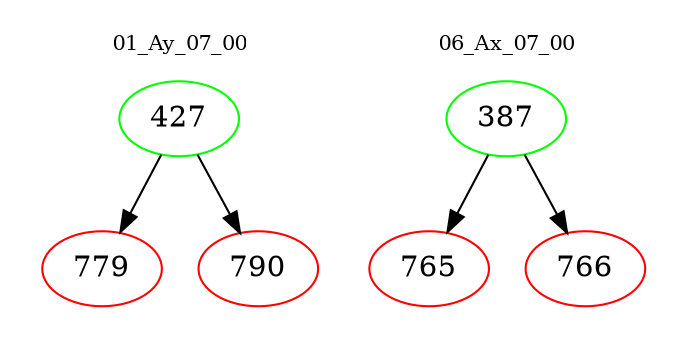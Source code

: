 digraph{
subgraph cluster_0 {
color = white
label = "01_Ay_07_00";
fontsize=10;
T0_427 [label="427", color="green"]
T0_427 -> T0_779 [color="black"]
T0_779 [label="779", color="red"]
T0_427 -> T0_790 [color="black"]
T0_790 [label="790", color="red"]
}
subgraph cluster_1 {
color = white
label = "06_Ax_07_00";
fontsize=10;
T1_387 [label="387", color="green"]
T1_387 -> T1_765 [color="black"]
T1_765 [label="765", color="red"]
T1_387 -> T1_766 [color="black"]
T1_766 [label="766", color="red"]
}
}

